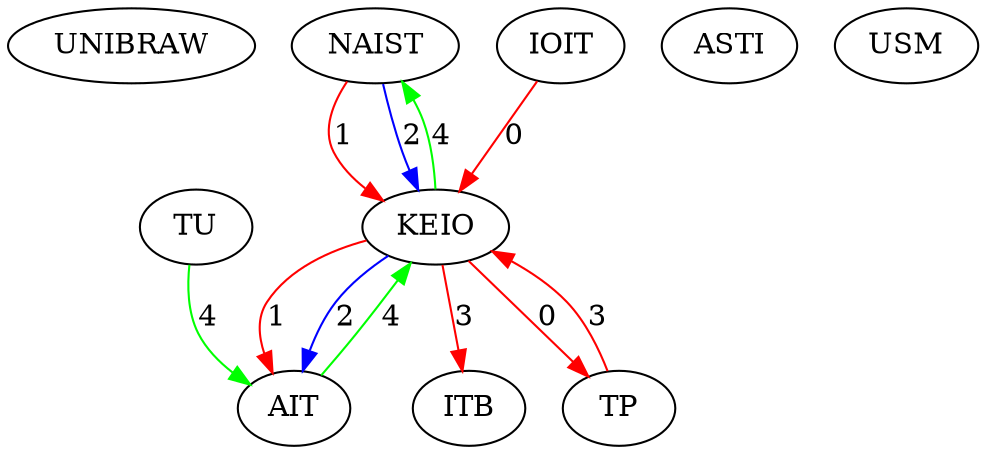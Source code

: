 digraph  {
0 [Internal=1, label=UNIBRAW];
1 [Internal=1, label=NAIST];
2 [Internal=1, label=KEIO];
3 [Internal=1, label=IOIT];
4 [Internal=1, label=ASTI];
5 [Internal=1, label=TU];
6 [Internal=1, label=AIT];
7 [Internal=1, label=ITB];
8 [Internal=1, label=TP];
9 [Internal=1, label=USM];
1 -> 2  [color=red, key=0, label=1];
1 -> 2  [color=blue, key=1, label=2];
2 -> 8  [color=red, key=0, label=0];
2 -> 6  [color=red, key=0, label=1];
2 -> 6  [color=blue, key=1, label=2];
2 -> 7  [color=red, key=0, label=3];
2 -> 1  [color=green, key=0, label=4];
3 -> 2  [color=red, key=0, label=0];
5 -> 6  [color=green, key=0, label=4];
6 -> 2  [color=green, key=0, label=4];
8 -> 2  [color=red, key=0, label=3];
}
